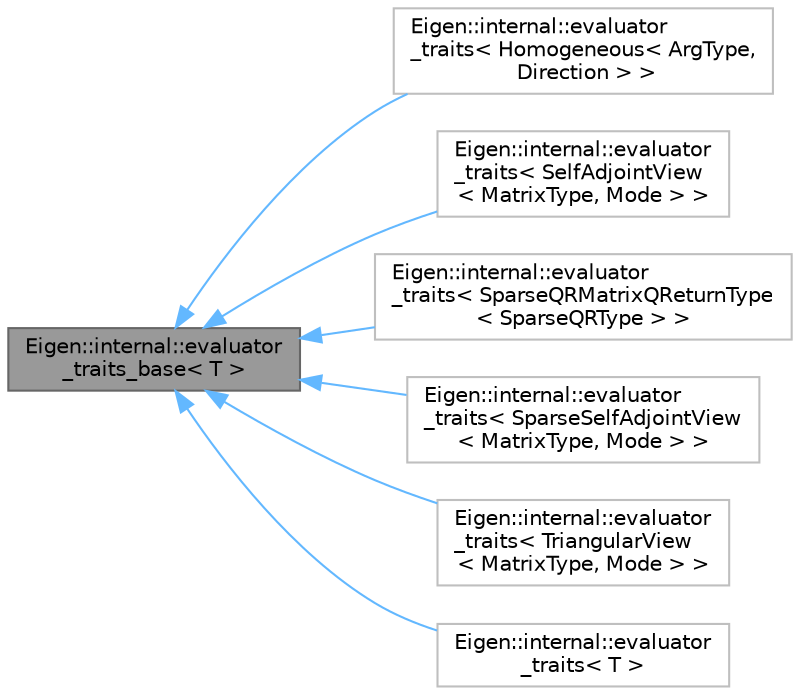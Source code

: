 digraph "Eigen::internal::evaluator_traits_base&lt; T &gt;"
{
 // LATEX_PDF_SIZE
  bgcolor="transparent";
  edge [fontname=Helvetica,fontsize=10,labelfontname=Helvetica,labelfontsize=10];
  node [fontname=Helvetica,fontsize=10,shape=box,height=0.2,width=0.4];
  rankdir="LR";
  Node1 [id="Node000001",label="Eigen::internal::evaluator\l_traits_base\< T \>",height=0.2,width=0.4,color="gray40", fillcolor="grey60", style="filled", fontcolor="black",tooltip=" "];
  Node1 -> Node2 [id="edge1_Node000001_Node000002",dir="back",color="steelblue1",style="solid",tooltip=" "];
  Node2 [id="Node000002",label="Eigen::internal::evaluator\l_traits\< Homogeneous\< ArgType,\l Direction \> \>",height=0.2,width=0.4,color="grey75", fillcolor="white", style="filled",URL="$structEigen_1_1internal_1_1evaluator__traits_3_01Homogeneous_3_01ArgType_00_01Direction_01_4_01_4.html",tooltip=" "];
  Node1 -> Node3 [id="edge2_Node000001_Node000003",dir="back",color="steelblue1",style="solid",tooltip=" "];
  Node3 [id="Node000003",label="Eigen::internal::evaluator\l_traits\< SelfAdjointView\l\< MatrixType, Mode \> \>",height=0.2,width=0.4,color="grey75", fillcolor="white", style="filled",URL="$structEigen_1_1internal_1_1evaluator__traits_3_01SelfAdjointView_3_01MatrixType_00_01Mode_01_4_01_4.html",tooltip=" "];
  Node1 -> Node4 [id="edge3_Node000001_Node000004",dir="back",color="steelblue1",style="solid",tooltip=" "];
  Node4 [id="Node000004",label="Eigen::internal::evaluator\l_traits\< SparseQRMatrixQReturnType\l\< SparseQRType \> \>",height=0.2,width=0.4,color="grey75", fillcolor="white", style="filled",URL="$structEigen_1_1internal_1_1evaluator__traits_3_01SparseQRMatrixQReturnType_3_01SparseQRType_01_4_01_4.html",tooltip=" "];
  Node1 -> Node5 [id="edge4_Node000001_Node000005",dir="back",color="steelblue1",style="solid",tooltip=" "];
  Node5 [id="Node000005",label="Eigen::internal::evaluator\l_traits\< SparseSelfAdjointView\l\< MatrixType, Mode \> \>",height=0.2,width=0.4,color="grey75", fillcolor="white", style="filled",URL="$structEigen_1_1internal_1_1evaluator__traits_3_01SparseSelfAdjointView_3_01MatrixType_00_01Mode_01_4_01_4.html",tooltip=" "];
  Node1 -> Node6 [id="edge5_Node000001_Node000006",dir="back",color="steelblue1",style="solid",tooltip=" "];
  Node6 [id="Node000006",label="Eigen::internal::evaluator\l_traits\< TriangularView\l\< MatrixType, Mode \> \>",height=0.2,width=0.4,color="grey75", fillcolor="white", style="filled",URL="$structEigen_1_1internal_1_1evaluator__traits_3_01TriangularView_3_01MatrixType_00_01Mode_01_4_01_4.html",tooltip=" "];
  Node1 -> Node7 [id="edge6_Node000001_Node000007",dir="back",color="steelblue1",style="solid",tooltip=" "];
  Node7 [id="Node000007",label="Eigen::internal::evaluator\l_traits\< T \>",height=0.2,width=0.4,color="grey75", fillcolor="white", style="filled",URL="$structEigen_1_1internal_1_1evaluator__traits.html",tooltip=" "];
}
